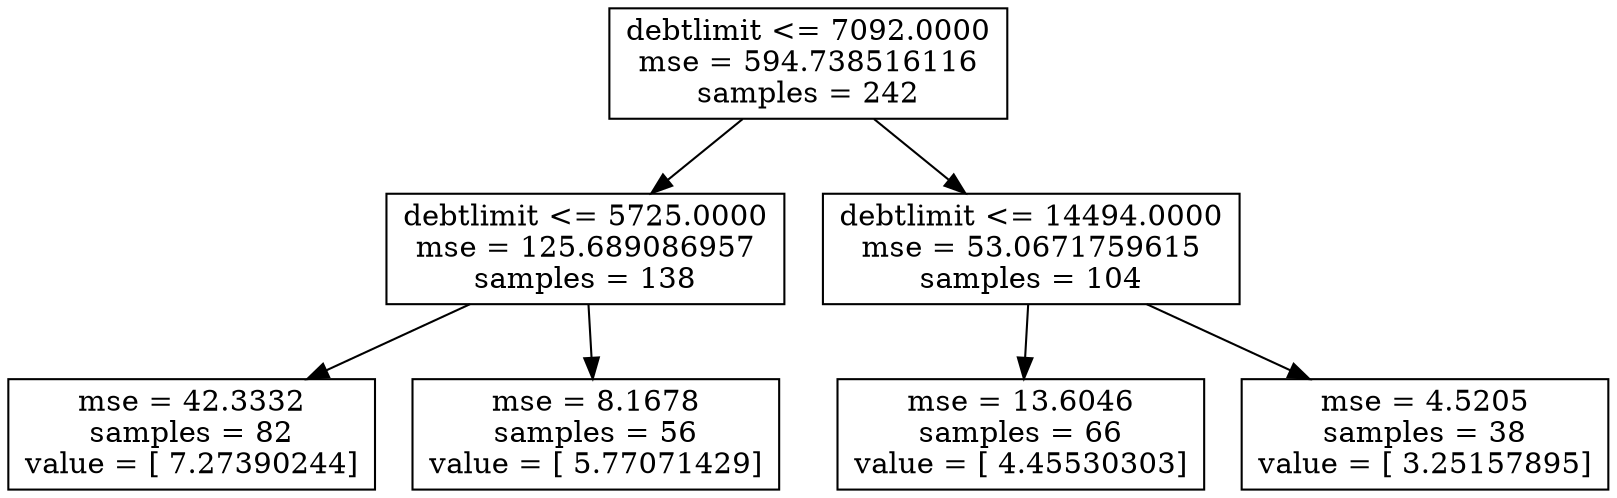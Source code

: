 digraph Tree {
0 [label="debtlimit <= 7092.0000\nmse = 594.738516116\nsamples = 242", shape="box"] ;
1 [label="debtlimit <= 5725.0000\nmse = 125.689086957\nsamples = 138", shape="box"] ;
0 -> 1 ;
2 [label="mse = 42.3332\nsamples = 82\nvalue = [ 7.27390244]", shape="box"] ;
1 -> 2 ;
3 [label="mse = 8.1678\nsamples = 56\nvalue = [ 5.77071429]", shape="box"] ;
1 -> 3 ;
4 [label="debtlimit <= 14494.0000\nmse = 53.0671759615\nsamples = 104", shape="box"] ;
0 -> 4 ;
5 [label="mse = 13.6046\nsamples = 66\nvalue = [ 4.45530303]", shape="box"] ;
4 -> 5 ;
6 [label="mse = 4.5205\nsamples = 38\nvalue = [ 3.25157895]", shape="box"] ;
4 -> 6 ;
}